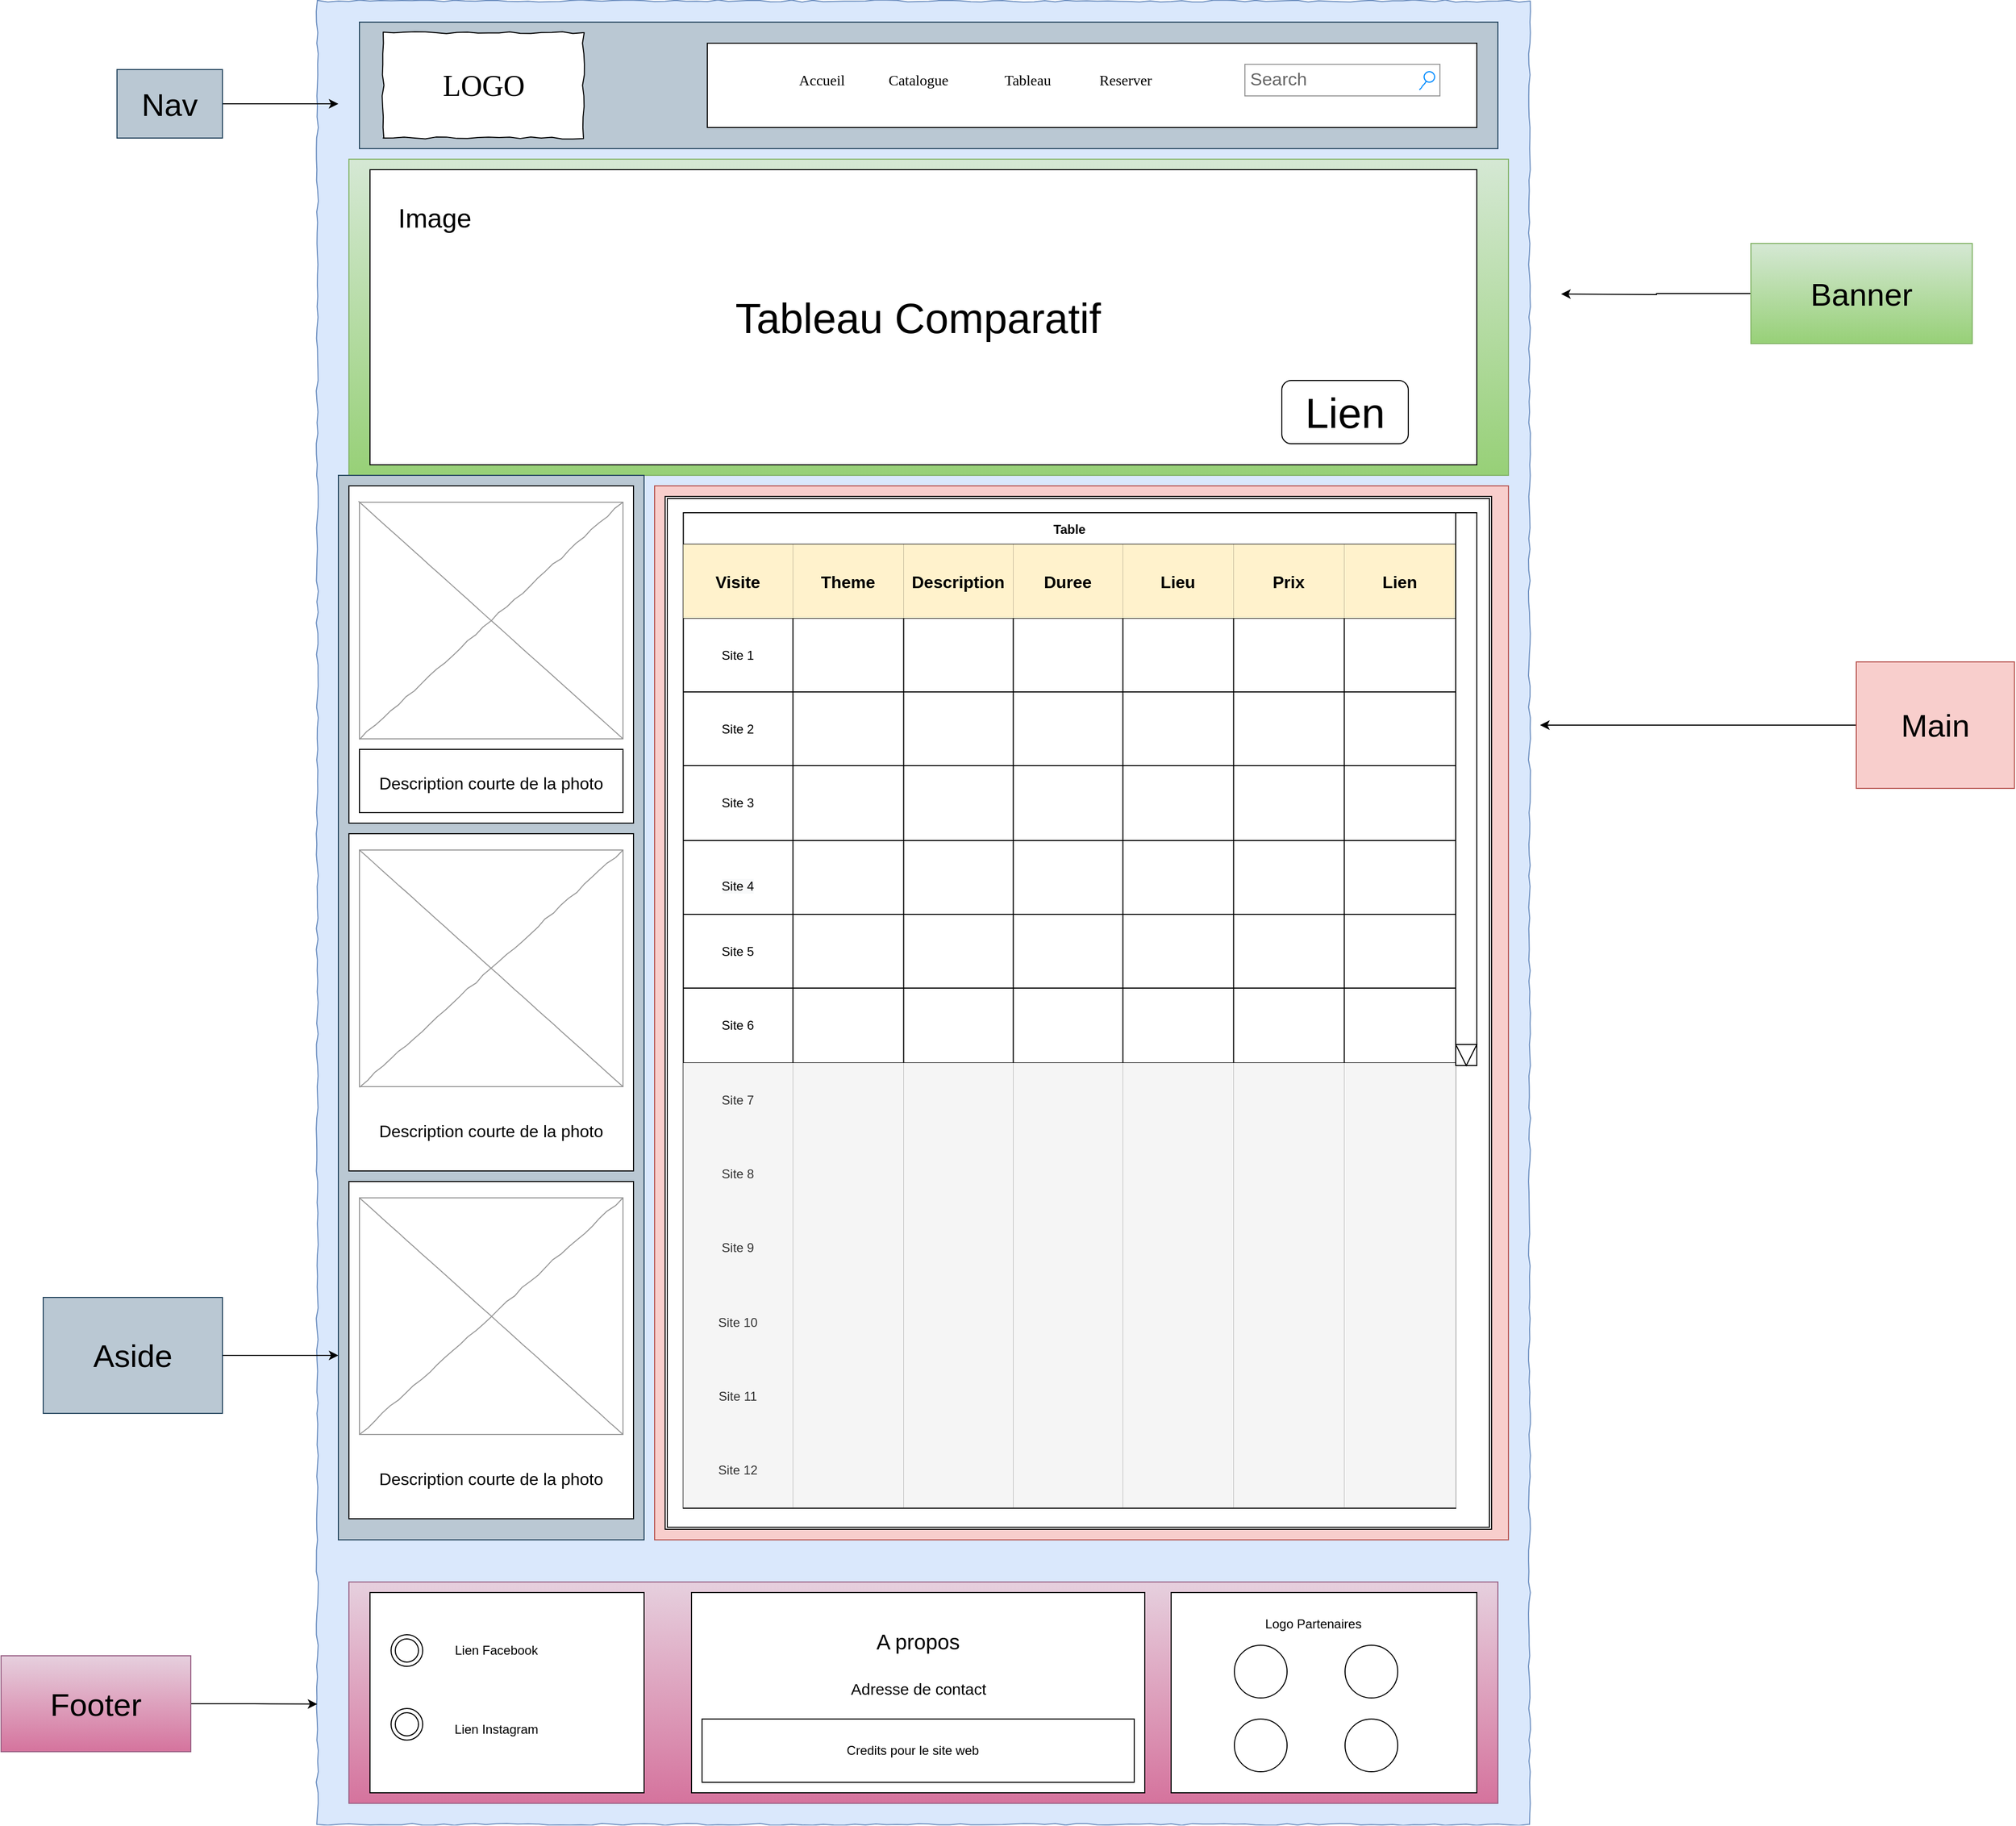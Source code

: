 <mxfile version="18.1.3" type="device"><diagram id="KWnpOErXiWmzvMm1sj0e" name="Page-1"><mxGraphModel dx="1718" dy="553" grid="1" gridSize="10" guides="1" tooltips="1" connect="1" arrows="1" fold="1" page="1" pageScale="1" pageWidth="850" pageHeight="1100" math="0" shadow="0"><root><mxCell id="0"/><mxCell id="1" parent="0"/><mxCell id="7aF-dZf8xPw_YJ_5FCRU-1" value="" style="whiteSpace=wrap;html=1;rounded=0;shadow=0;labelBackgroundColor=none;strokeColor=#6c8ebf;strokeWidth=1;fillColor=#dae8fc;fontFamily=Verdana;fontSize=12;align=center;comic=1;" vertex="1" parent="1"><mxGeometry x="-10" y="10" width="1150" height="1730" as="geometry"/></mxCell><mxCell id="7aF-dZf8xPw_YJ_5FCRU-2" value="" style="rounded=0;whiteSpace=wrap;html=1;fontSize=30;fillColor=#d5e8d4;gradientColor=#97d077;strokeColor=#82b366;" vertex="1" parent="1"><mxGeometry x="20" y="160" width="1100" height="300" as="geometry"/></mxCell><mxCell id="7aF-dZf8xPw_YJ_5FCRU-3" value="" style="rounded=0;whiteSpace=wrap;html=1;fillColor=#bac8d3;strokeColor=#23445d;" vertex="1" parent="1"><mxGeometry x="30" y="30" width="1080" height="120" as="geometry"/></mxCell><mxCell id="7aF-dZf8xPw_YJ_5FCRU-4" value="" style="rounded=0;whiteSpace=wrap;html=1;fontSize=30;" vertex="1" parent="1"><mxGeometry x="360" y="50" width="730" height="80" as="geometry"/></mxCell><mxCell id="7aF-dZf8xPw_YJ_5FCRU-5" value="LOGO" style="whiteSpace=wrap;html=1;rounded=0;shadow=0;labelBackgroundColor=none;strokeWidth=1;fontFamily=Verdana;fontSize=28;align=center;comic=1;" vertex="1" parent="1"><mxGeometry x="52.5" y="40" width="190" height="100" as="geometry"/></mxCell><mxCell id="7aF-dZf8xPw_YJ_5FCRU-6" value="Search" style="strokeWidth=1;shadow=0;dashed=0;align=center;html=1;shape=mxgraph.mockup.forms.searchBox;strokeColor=#999999;mainText=;strokeColor2=#008cff;fontColor=#666666;fontSize=17;align=left;spacingLeft=3;rounded=0;labelBackgroundColor=none;comic=1;" vertex="1" parent="1"><mxGeometry x="870" y="70" width="185" height="30" as="geometry"/></mxCell><mxCell id="7aF-dZf8xPw_YJ_5FCRU-7" value="Catalogue" style="text;html=1;points=[];align=left;verticalAlign=top;spacingTop=-4;fontSize=14;fontFamily=Verdana" vertex="1" parent="1"><mxGeometry x="530" y="75" width="60" height="20" as="geometry"/></mxCell><mxCell id="7aF-dZf8xPw_YJ_5FCRU-8" value="Tableau" style="text;html=1;points=[];align=left;verticalAlign=top;spacingTop=-4;fontSize=14;fontFamily=Verdana" vertex="1" parent="1"><mxGeometry x="640" y="75" width="60" height="20" as="geometry"/></mxCell><mxCell id="7aF-dZf8xPw_YJ_5FCRU-9" value="Reserver" style="text;html=1;points=[];align=left;verticalAlign=top;spacingTop=-4;fontSize=14;fontFamily=Verdana" vertex="1" parent="1"><mxGeometry x="730" y="75" width="60" height="20" as="geometry"/></mxCell><UserObject label="Organization" treeRoot="1" id="7aF-dZf8xPw_YJ_5FCRU-10"><mxCell style="whiteSpace=wrap;html=1;align=center;treeFolding=1;treeMoving=1;newEdgeStyle={&quot;edgeStyle&quot;:&quot;elbowEdgeStyle&quot;,&quot;startArrow&quot;:&quot;none&quot;,&quot;endArrow&quot;:&quot;none&quot;};fillColor=#e6d0de;strokeColor=#996185;gradientColor=#d5739d;" vertex="1" parent="1"><mxGeometry x="20" y="1510" width="1090" height="210" as="geometry"/></mxCell></UserObject><mxCell id="7aF-dZf8xPw_YJ_5FCRU-11" value="" style="rounded=0;whiteSpace=wrap;html=1;" vertex="1" parent="1"><mxGeometry x="40" y="1520" width="260" height="190" as="geometry"/></mxCell><mxCell id="7aF-dZf8xPw_YJ_5FCRU-12" value="" style="ellipse;shape=doubleEllipse;whiteSpace=wrap;html=1;aspect=fixed;" vertex="1" parent="1"><mxGeometry x="60" y="1560" width="30" height="30" as="geometry"/></mxCell><mxCell id="7aF-dZf8xPw_YJ_5FCRU-13" value="" style="ellipse;shape=doubleEllipse;whiteSpace=wrap;html=1;aspect=fixed;" vertex="1" parent="1"><mxGeometry x="60" y="1630" width="30" height="30" as="geometry"/></mxCell><UserObject label="Lien Facebook" placeholders="1" name="Variable" id="7aF-dZf8xPw_YJ_5FCRU-14"><mxCell style="text;html=1;strokeColor=none;fillColor=none;align=center;verticalAlign=middle;whiteSpace=wrap;overflow=hidden;" vertex="1" parent="1"><mxGeometry x="110" y="1565" width="100" height="20" as="geometry"/></mxCell></UserObject><UserObject label="Lien Instagram" placeholders="1" name="Variable" id="7aF-dZf8xPw_YJ_5FCRU-15"><mxCell style="text;html=1;strokeColor=none;fillColor=none;align=center;verticalAlign=middle;whiteSpace=wrap;overflow=hidden;" vertex="1" parent="1"><mxGeometry x="110" y="1640" width="100" height="20" as="geometry"/></mxCell></UserObject><mxCell id="7aF-dZf8xPw_YJ_5FCRU-16" value="" style="rounded=0;whiteSpace=wrap;html=1;" vertex="1" parent="1"><mxGeometry x="345" y="1520" width="430" height="190" as="geometry"/></mxCell><mxCell id="7aF-dZf8xPw_YJ_5FCRU-17" value="&lt;font style=&quot;font-size: 20px;&quot;&gt;A propos&lt;/font&gt;" style="text;html=1;strokeColor=none;fillColor=none;align=center;verticalAlign=middle;whiteSpace=wrap;rounded=0;" vertex="1" parent="1"><mxGeometry x="475" y="1540" width="170" height="51" as="geometry"/></mxCell><mxCell id="7aF-dZf8xPw_YJ_5FCRU-18" value="" style="rounded=0;whiteSpace=wrap;html=1;" vertex="1" parent="1"><mxGeometry x="800" y="1520" width="290" height="190" as="geometry"/></mxCell><UserObject label="Logo Partenaires" placeholders="1" name="Variable" id="7aF-dZf8xPw_YJ_5FCRU-19"><mxCell style="text;html=1;strokeColor=none;fillColor=none;align=center;verticalAlign=middle;whiteSpace=wrap;overflow=hidden;" vertex="1" parent="1"><mxGeometry x="860" y="1540" width="150" height="20" as="geometry"/></mxCell></UserObject><mxCell id="7aF-dZf8xPw_YJ_5FCRU-20" value="" style="ellipse;whiteSpace=wrap;html=1;aspect=fixed;" vertex="1" parent="1"><mxGeometry x="860" y="1570" width="50" height="50" as="geometry"/></mxCell><mxCell id="7aF-dZf8xPw_YJ_5FCRU-21" value="" style="ellipse;whiteSpace=wrap;html=1;aspect=fixed;" vertex="1" parent="1"><mxGeometry x="965" y="1570" width="50" height="50" as="geometry"/></mxCell><mxCell id="7aF-dZf8xPw_YJ_5FCRU-22" value="" style="ellipse;whiteSpace=wrap;html=1;aspect=fixed;" vertex="1" parent="1"><mxGeometry x="860" y="1640" width="50" height="50" as="geometry"/></mxCell><mxCell id="7aF-dZf8xPw_YJ_5FCRU-23" value="" style="ellipse;whiteSpace=wrap;html=1;aspect=fixed;" vertex="1" parent="1"><mxGeometry x="965" y="1640" width="50" height="50" as="geometry"/></mxCell><mxCell id="7aF-dZf8xPw_YJ_5FCRU-24" value="" style="rounded=0;whiteSpace=wrap;html=1;" vertex="1" parent="1"><mxGeometry x="355" y="1640" width="410" height="60" as="geometry"/></mxCell><UserObject label="Credits pour le site web" placeholders="1" name="Variable" id="7aF-dZf8xPw_YJ_5FCRU-25"><mxCell style="text;html=1;strokeColor=none;fillColor=none;align=center;verticalAlign=middle;whiteSpace=wrap;overflow=hidden;" vertex="1" parent="1"><mxGeometry x="375" y="1660" width="360" height="20" as="geometry"/></mxCell></UserObject><mxCell id="7aF-dZf8xPw_YJ_5FCRU-26" value="Accueil" style="text;html=1;points=[];align=left;verticalAlign=top;spacingTop=-4;fontSize=14;fontFamily=Verdana" vertex="1" parent="1"><mxGeometry x="445" y="75" width="60" height="20" as="geometry"/></mxCell><mxCell id="7aF-dZf8xPw_YJ_5FCRU-27" value="" style="rounded=0;whiteSpace=wrap;html=1;fontSize=20;" vertex="1" parent="1"><mxGeometry x="40" y="170" width="1050" height="280" as="geometry"/></mxCell><mxCell id="7aF-dZf8xPw_YJ_5FCRU-28" value="&lt;span style=&quot;font-size: 25px;&quot;&gt;Image&amp;nbsp;&lt;/span&gt;" style="text;html=1;strokeColor=none;fillColor=none;align=center;verticalAlign=middle;whiteSpace=wrap;rounded=0;fontSize=20;" vertex="1" parent="1"><mxGeometry x="25" y="170" width="160" height="90" as="geometry"/></mxCell><mxCell id="7aF-dZf8xPw_YJ_5FCRU-29" value="&lt;span style=&quot;font-size: 40px;&quot;&gt;Tableau Comparatif&lt;br&gt;&lt;/span&gt;" style="text;html=1;strokeColor=none;fillColor=none;align=center;verticalAlign=middle;whiteSpace=wrap;rounded=0;fontSize=25;" vertex="1" parent="1"><mxGeometry x="260" y="240" width="600" height="140" as="geometry"/></mxCell><mxCell id="7aF-dZf8xPw_YJ_5FCRU-30" value="Lien" style="rounded=1;whiteSpace=wrap;html=1;fontSize=40;" vertex="1" parent="1"><mxGeometry x="905" y="370" width="120" height="60" as="geometry"/></mxCell><mxCell id="7aF-dZf8xPw_YJ_5FCRU-31" value="" style="rounded=0;whiteSpace=wrap;html=1;fillColor=#f8cecc;strokeColor=#b85450;" vertex="1" parent="1"><mxGeometry x="310" y="470" width="810" height="1000" as="geometry"/></mxCell><mxCell id="7aF-dZf8xPw_YJ_5FCRU-32" value="&lt;font style=&quot;font-size: 15px;&quot;&gt;Adresse de contact&lt;/font&gt;" style="text;html=1;strokeColor=none;fillColor=none;align=center;verticalAlign=middle;whiteSpace=wrap;rounded=0;fontSize=30;" vertex="1" parent="1"><mxGeometry x="462.5" y="1591" width="195" height="30" as="geometry"/></mxCell><mxCell id="7aF-dZf8xPw_YJ_5FCRU-33" style="edgeStyle=orthogonalEdgeStyle;rounded=0;orthogonalLoop=1;jettySize=auto;html=1;fontSize=30;" edge="1" parent="1" source="7aF-dZf8xPw_YJ_5FCRU-34"><mxGeometry relative="1" as="geometry"><mxPoint x="1150" y="697" as="targetPoint"/></mxGeometry></mxCell><mxCell id="7aF-dZf8xPw_YJ_5FCRU-34" value="&lt;font style=&quot;font-size: 30px;&quot;&gt;Main&lt;/font&gt;" style="text;html=1;strokeColor=#b85450;fillColor=#f8cecc;align=center;verticalAlign=middle;whiteSpace=wrap;rounded=0;fontSize=15;" vertex="1" parent="1"><mxGeometry x="1450" y="637" width="150" height="120" as="geometry"/></mxCell><mxCell id="7aF-dZf8xPw_YJ_5FCRU-35" style="edgeStyle=orthogonalEdgeStyle;rounded=0;orthogonalLoop=1;jettySize=auto;html=1;fontSize=30;" edge="1" parent="1" source="7aF-dZf8xPw_YJ_5FCRU-36"><mxGeometry relative="1" as="geometry"><mxPoint x="10" y="107.5" as="targetPoint"/></mxGeometry></mxCell><mxCell id="7aF-dZf8xPw_YJ_5FCRU-36" value="Nav" style="text;html=1;strokeColor=#23445d;fillColor=#bac8d3;align=center;verticalAlign=middle;whiteSpace=wrap;rounded=0;fontSize=30;" vertex="1" parent="1"><mxGeometry x="-200" y="75" width="100" height="65" as="geometry"/></mxCell><mxCell id="7aF-dZf8xPw_YJ_5FCRU-37" style="edgeStyle=orthogonalEdgeStyle;rounded=0;orthogonalLoop=1;jettySize=auto;html=1;fontSize=30;" edge="1" parent="1" source="7aF-dZf8xPw_YJ_5FCRU-38"><mxGeometry relative="1" as="geometry"><mxPoint x="10" y="1295" as="targetPoint"/></mxGeometry></mxCell><mxCell id="7aF-dZf8xPw_YJ_5FCRU-38" value="Aside" style="text;html=1;strokeColor=#23445d;fillColor=#bac8d3;align=center;verticalAlign=middle;whiteSpace=wrap;rounded=0;fontSize=30;" vertex="1" parent="1"><mxGeometry x="-270" y="1240" width="170" height="110" as="geometry"/></mxCell><mxCell id="7aF-dZf8xPw_YJ_5FCRU-39" style="edgeStyle=orthogonalEdgeStyle;rounded=0;orthogonalLoop=1;jettySize=auto;html=1;fontSize=16;entryX=0;entryY=0.934;entryDx=0;entryDy=0;entryPerimeter=0;" edge="1" parent="1" source="7aF-dZf8xPw_YJ_5FCRU-40" target="7aF-dZf8xPw_YJ_5FCRU-1"><mxGeometry relative="1" as="geometry"><mxPoint x="-20" y="1950.5" as="targetPoint"/></mxGeometry></mxCell><mxCell id="7aF-dZf8xPw_YJ_5FCRU-40" value="Footer" style="text;html=1;strokeColor=#996185;fillColor=#e6d0de;align=center;verticalAlign=middle;whiteSpace=wrap;rounded=0;fontSize=30;gradientColor=#d5739d;" vertex="1" parent="1"><mxGeometry x="-310" y="1580" width="180" height="91" as="geometry"/></mxCell><mxCell id="7aF-dZf8xPw_YJ_5FCRU-41" style="edgeStyle=orthogonalEdgeStyle;rounded=0;orthogonalLoop=1;jettySize=auto;html=1;fontSize=30;" edge="1" parent="1" source="7aF-dZf8xPw_YJ_5FCRU-42"><mxGeometry relative="1" as="geometry"><mxPoint x="1170" y="288" as="targetPoint"/></mxGeometry></mxCell><mxCell id="7aF-dZf8xPw_YJ_5FCRU-42" value="Banner" style="text;html=1;strokeColor=#82b366;fillColor=#d5e8d4;align=center;verticalAlign=middle;whiteSpace=wrap;rounded=0;fontSize=30;gradientColor=#97d077;" vertex="1" parent="1"><mxGeometry x="1350" y="240" width="210" height="95" as="geometry"/></mxCell><mxCell id="7aF-dZf8xPw_YJ_5FCRU-43" value="" style="rounded=0;whiteSpace=wrap;html=1;fillColor=#bac8d3;strokeColor=#23445d;" vertex="1" parent="1"><mxGeometry x="10" y="460" width="290" height="1010" as="geometry"/></mxCell><mxCell id="7aF-dZf8xPw_YJ_5FCRU-44" value="" style="rounded=0;whiteSpace=wrap;html=1;fontSize=16;" vertex="1" parent="1"><mxGeometry x="20" y="470" width="270" height="320" as="geometry"/></mxCell><mxCell id="7aF-dZf8xPw_YJ_5FCRU-45" value="" style="verticalLabelPosition=bottom;shadow=0;dashed=0;align=center;html=1;verticalAlign=top;strokeWidth=1;shape=mxgraph.mockup.graphics.simpleIcon;strokeColor=#999999;rounded=0;labelBackgroundColor=none;fontFamily=Verdana;fontSize=14;fontColor=#000000;comic=1;" vertex="1" parent="1"><mxGeometry x="30" y="485.5" width="250" height="224.5" as="geometry"/></mxCell><mxCell id="7aF-dZf8xPw_YJ_5FCRU-46" value="" style="rounded=0;whiteSpace=wrap;html=1;fontSize=16;" vertex="1" parent="1"><mxGeometry x="30" y="720" width="250" height="60" as="geometry"/></mxCell><mxCell id="7aF-dZf8xPw_YJ_5FCRU-47" value="&lt;h1&gt;&lt;span style=&quot;font-weight: normal;&quot;&gt;&lt;font style=&quot;font-size: 16px;&quot;&gt;Description courte de la photo&lt;/font&gt;&lt;/span&gt;&lt;/h1&gt;" style="text;html=1;strokeColor=none;fillColor=none;spacing=5;spacingTop=-20;whiteSpace=wrap;overflow=hidden;rounded=0;fontSize=15;align=center;" vertex="1" parent="1"><mxGeometry x="35" y="720" width="240" height="60" as="geometry"/></mxCell><mxCell id="7aF-dZf8xPw_YJ_5FCRU-48" value="" style="rounded=0;whiteSpace=wrap;html=1;fontSize=16;" vertex="1" parent="1"><mxGeometry x="20" y="800" width="270" height="320" as="geometry"/></mxCell><mxCell id="7aF-dZf8xPw_YJ_5FCRU-49" value="&lt;h1&gt;&lt;span style=&quot;font-weight: normal;&quot;&gt;&lt;font style=&quot;font-size: 16px;&quot;&gt;Description courte de la photo&lt;/font&gt;&lt;/span&gt;&lt;/h1&gt;" style="text;html=1;strokeColor=none;fillColor=none;spacing=5;spacingTop=-20;whiteSpace=wrap;overflow=hidden;rounded=0;fontSize=15;align=center;" vertex="1" parent="1"><mxGeometry x="35" y="1050" width="240" height="60" as="geometry"/></mxCell><mxCell id="7aF-dZf8xPw_YJ_5FCRU-50" value="" style="verticalLabelPosition=bottom;shadow=0;dashed=0;align=center;html=1;verticalAlign=top;strokeWidth=1;shape=mxgraph.mockup.graphics.simpleIcon;strokeColor=#999999;rounded=0;labelBackgroundColor=none;fontFamily=Verdana;fontSize=14;fontColor=#000000;comic=1;" vertex="1" parent="1"><mxGeometry x="30" y="815.5" width="250" height="224.5" as="geometry"/></mxCell><mxCell id="7aF-dZf8xPw_YJ_5FCRU-51" value="" style="rounded=0;whiteSpace=wrap;html=1;fontSize=16;" vertex="1" parent="1"><mxGeometry x="20" y="1130" width="270" height="320" as="geometry"/></mxCell><mxCell id="7aF-dZf8xPw_YJ_5FCRU-52" value="" style="verticalLabelPosition=bottom;shadow=0;dashed=0;align=center;html=1;verticalAlign=top;strokeWidth=1;shape=mxgraph.mockup.graphics.simpleIcon;strokeColor=#999999;rounded=0;labelBackgroundColor=none;fontFamily=Verdana;fontSize=14;fontColor=#000000;comic=1;" vertex="1" parent="1"><mxGeometry x="30" y="1145.5" width="250" height="224.5" as="geometry"/></mxCell><mxCell id="7aF-dZf8xPw_YJ_5FCRU-53" value="&lt;h1&gt;&lt;span style=&quot;font-weight: normal;&quot;&gt;&lt;font style=&quot;font-size: 16px;&quot;&gt;Description courte de la photo&lt;/font&gt;&lt;/span&gt;&lt;/h1&gt;" style="text;html=1;strokeColor=none;fillColor=none;spacing=5;spacingTop=-20;whiteSpace=wrap;overflow=hidden;rounded=0;fontSize=15;align=center;" vertex="1" parent="1"><mxGeometry x="35" y="1380" width="240" height="60" as="geometry"/></mxCell><mxCell id="7aF-dZf8xPw_YJ_5FCRU-54" value="" style="shape=ext;double=1;rounded=0;whiteSpace=wrap;html=1;fontSize=15;" vertex="1" parent="1"><mxGeometry x="320" y="480" width="784" height="980" as="geometry"/></mxCell><mxCell id="7aF-dZf8xPw_YJ_5FCRU-55" value="Table" style="shape=table;startSize=30;container=1;collapsible=0;childLayout=tableLayout;fontStyle=1;align=center;" vertex="1" parent="1"><mxGeometry x="337.25" y="495.5" width="732.75" height="944.5" as="geometry"/></mxCell><mxCell id="7aF-dZf8xPw_YJ_5FCRU-56" value="" style="shape=tableRow;horizontal=0;startSize=0;swimlaneHead=0;swimlaneBody=0;top=0;left=0;bottom=0;right=0;collapsible=0;dropTarget=0;fillColor=none;points=[[0,0.5],[1,0.5]];portConstraint=eastwest;" vertex="1" parent="7aF-dZf8xPw_YJ_5FCRU-55"><mxGeometry y="30" width="732.75" height="70" as="geometry"/></mxCell><mxCell id="7aF-dZf8xPw_YJ_5FCRU-57" value="Visite" style="shape=partialRectangle;html=1;whiteSpace=wrap;connectable=0;fillColor=#fff2cc;top=0;left=0;bottom=0;right=0;overflow=hidden;fontStyle=1;fontSize=16;strokeColor=#d6b656;" vertex="1" parent="7aF-dZf8xPw_YJ_5FCRU-56"><mxGeometry width="104" height="70" as="geometry"><mxRectangle width="104" height="70" as="alternateBounds"/></mxGeometry></mxCell><mxCell id="7aF-dZf8xPw_YJ_5FCRU-58" value="Theme" style="shape=partialRectangle;html=1;whiteSpace=wrap;connectable=0;fillColor=#fff2cc;top=0;left=0;bottom=0;right=0;overflow=hidden;fontStyle=1;fontSize=16;strokeColor=#d6b656;" vertex="1" parent="7aF-dZf8xPw_YJ_5FCRU-56"><mxGeometry x="104" width="105" height="70" as="geometry"><mxRectangle width="105" height="70" as="alternateBounds"/></mxGeometry></mxCell><mxCell id="7aF-dZf8xPw_YJ_5FCRU-59" value="&lt;span style=&quot;font-size: 16px;&quot;&gt;Description&lt;/span&gt;" style="shape=partialRectangle;html=1;whiteSpace=wrap;connectable=0;fillColor=#fff2cc;top=0;left=0;bottom=0;right=0;overflow=hidden;fontStyle=1;fontSize=16;strokeColor=#d6b656;" vertex="1" parent="7aF-dZf8xPw_YJ_5FCRU-56"><mxGeometry x="209" width="104" height="70" as="geometry"><mxRectangle width="104" height="70" as="alternateBounds"/></mxGeometry></mxCell><mxCell id="7aF-dZf8xPw_YJ_5FCRU-60" value="Duree" style="shape=partialRectangle;html=1;whiteSpace=wrap;connectable=0;fillColor=#fff2cc;top=0;left=0;bottom=0;right=0;overflow=hidden;fontStyle=1;fontSize=16;strokeColor=#d6b656;" vertex="1" parent="7aF-dZf8xPw_YJ_5FCRU-56"><mxGeometry x="313" width="104" height="70" as="geometry"><mxRectangle width="104" height="70" as="alternateBounds"/></mxGeometry></mxCell><mxCell id="7aF-dZf8xPw_YJ_5FCRU-61" value="Lieu" style="shape=partialRectangle;html=1;whiteSpace=wrap;connectable=0;fillColor=#fff2cc;top=0;left=0;bottom=0;right=0;overflow=hidden;fontStyle=1;fontSize=16;strokeColor=#d6b656;" vertex="1" parent="7aF-dZf8xPw_YJ_5FCRU-56"><mxGeometry x="417" width="105" height="70" as="geometry"><mxRectangle width="105" height="70" as="alternateBounds"/></mxGeometry></mxCell><mxCell id="7aF-dZf8xPw_YJ_5FCRU-62" value="Prix" style="shape=partialRectangle;html=1;whiteSpace=wrap;connectable=0;fillColor=#fff2cc;top=0;left=0;bottom=0;right=0;overflow=hidden;fontStyle=1;fontSize=16;strokeColor=#d6b656;" vertex="1" parent="7aF-dZf8xPw_YJ_5FCRU-56"><mxGeometry x="522" width="105" height="70" as="geometry"><mxRectangle width="105" height="70" as="alternateBounds"/></mxGeometry></mxCell><mxCell id="7aF-dZf8xPw_YJ_5FCRU-63" value="Lien" style="shape=partialRectangle;html=1;whiteSpace=wrap;connectable=0;fillColor=#fff2cc;top=0;left=0;bottom=0;right=0;overflow=hidden;fontStyle=1;fontSize=16;strokeColor=#d6b656;" vertex="1" parent="7aF-dZf8xPw_YJ_5FCRU-56"><mxGeometry x="627" width="106" height="70" as="geometry"><mxRectangle width="106" height="70" as="alternateBounds"/></mxGeometry></mxCell><mxCell id="7aF-dZf8xPw_YJ_5FCRU-64" value="" style="shape=tableRow;horizontal=0;startSize=0;swimlaneHead=0;swimlaneBody=0;top=0;left=0;bottom=0;right=0;collapsible=0;dropTarget=0;fillColor=none;points=[[0,0.5],[1,0.5]];portConstraint=eastwest;" vertex="1" parent="7aF-dZf8xPw_YJ_5FCRU-55"><mxGeometry y="100" width="732.75" height="70" as="geometry"/></mxCell><mxCell id="7aF-dZf8xPw_YJ_5FCRU-65" value="Site 1" style="shape=partialRectangle;html=1;whiteSpace=wrap;connectable=0;fillColor=none;top=0;left=0;bottom=0;right=0;overflow=hidden;" vertex="1" parent="7aF-dZf8xPw_YJ_5FCRU-64"><mxGeometry width="104" height="70" as="geometry"><mxRectangle width="104" height="70" as="alternateBounds"/></mxGeometry></mxCell><mxCell id="7aF-dZf8xPw_YJ_5FCRU-66" value="" style="shape=partialRectangle;html=1;whiteSpace=wrap;connectable=0;fillColor=none;top=0;left=0;bottom=0;right=0;overflow=hidden;" vertex="1" parent="7aF-dZf8xPw_YJ_5FCRU-64"><mxGeometry x="104" width="105" height="70" as="geometry"><mxRectangle width="105" height="70" as="alternateBounds"/></mxGeometry></mxCell><mxCell id="7aF-dZf8xPw_YJ_5FCRU-67" value="" style="shape=partialRectangle;html=1;whiteSpace=wrap;connectable=0;fillColor=none;top=0;left=0;bottom=0;right=0;overflow=hidden;" vertex="1" parent="7aF-dZf8xPw_YJ_5FCRU-64"><mxGeometry x="209" width="104" height="70" as="geometry"><mxRectangle width="104" height="70" as="alternateBounds"/></mxGeometry></mxCell><mxCell id="7aF-dZf8xPw_YJ_5FCRU-68" style="shape=partialRectangle;html=1;whiteSpace=wrap;connectable=0;fillColor=none;top=0;left=0;bottom=0;right=0;overflow=hidden;" vertex="1" parent="7aF-dZf8xPw_YJ_5FCRU-64"><mxGeometry x="313" width="104" height="70" as="geometry"><mxRectangle width="104" height="70" as="alternateBounds"/></mxGeometry></mxCell><mxCell id="7aF-dZf8xPw_YJ_5FCRU-69" style="shape=partialRectangle;html=1;whiteSpace=wrap;connectable=0;fillColor=none;top=0;left=0;bottom=0;right=0;overflow=hidden;" vertex="1" parent="7aF-dZf8xPw_YJ_5FCRU-64"><mxGeometry x="417" width="105" height="70" as="geometry"><mxRectangle width="105" height="70" as="alternateBounds"/></mxGeometry></mxCell><mxCell id="7aF-dZf8xPw_YJ_5FCRU-70" style="shape=partialRectangle;html=1;whiteSpace=wrap;connectable=0;fillColor=none;top=0;left=0;bottom=0;right=0;overflow=hidden;" vertex="1" parent="7aF-dZf8xPw_YJ_5FCRU-64"><mxGeometry x="522" width="105" height="70" as="geometry"><mxRectangle width="105" height="70" as="alternateBounds"/></mxGeometry></mxCell><mxCell id="7aF-dZf8xPw_YJ_5FCRU-71" style="shape=partialRectangle;html=1;whiteSpace=wrap;connectable=0;fillColor=none;top=0;left=0;bottom=0;right=0;overflow=hidden;" vertex="1" parent="7aF-dZf8xPw_YJ_5FCRU-64"><mxGeometry x="627" width="106" height="70" as="geometry"><mxRectangle width="106" height="70" as="alternateBounds"/></mxGeometry></mxCell><mxCell id="7aF-dZf8xPw_YJ_5FCRU-72" value="" style="shape=tableRow;horizontal=0;startSize=0;swimlaneHead=0;swimlaneBody=0;top=0;left=0;bottom=0;right=0;collapsible=0;dropTarget=0;fillColor=none;points=[[0,0.5],[1,0.5]];portConstraint=eastwest;" vertex="1" parent="7aF-dZf8xPw_YJ_5FCRU-55"><mxGeometry y="170" width="732.75" height="70" as="geometry"/></mxCell><mxCell id="7aF-dZf8xPw_YJ_5FCRU-73" value="&lt;span style=&quot;&quot;&gt;Site 2&lt;/span&gt;" style="shape=partialRectangle;html=1;whiteSpace=wrap;connectable=0;fillColor=none;top=0;left=0;bottom=0;right=0;overflow=hidden;" vertex="1" parent="7aF-dZf8xPw_YJ_5FCRU-72"><mxGeometry width="104" height="70" as="geometry"><mxRectangle width="104" height="70" as="alternateBounds"/></mxGeometry></mxCell><mxCell id="7aF-dZf8xPw_YJ_5FCRU-74" value="" style="shape=partialRectangle;html=1;whiteSpace=wrap;connectable=0;fillColor=none;top=0;left=0;bottom=0;right=0;overflow=hidden;" vertex="1" parent="7aF-dZf8xPw_YJ_5FCRU-72"><mxGeometry x="104" width="105" height="70" as="geometry"><mxRectangle width="105" height="70" as="alternateBounds"/></mxGeometry></mxCell><mxCell id="7aF-dZf8xPw_YJ_5FCRU-75" value="" style="shape=partialRectangle;html=1;whiteSpace=wrap;connectable=0;fillColor=none;top=0;left=0;bottom=0;right=0;overflow=hidden;" vertex="1" parent="7aF-dZf8xPw_YJ_5FCRU-72"><mxGeometry x="209" width="104" height="70" as="geometry"><mxRectangle width="104" height="70" as="alternateBounds"/></mxGeometry></mxCell><mxCell id="7aF-dZf8xPw_YJ_5FCRU-76" style="shape=partialRectangle;html=1;whiteSpace=wrap;connectable=0;fillColor=none;top=0;left=0;bottom=0;right=0;overflow=hidden;" vertex="1" parent="7aF-dZf8xPw_YJ_5FCRU-72"><mxGeometry x="313" width="104" height="70" as="geometry"><mxRectangle width="104" height="70" as="alternateBounds"/></mxGeometry></mxCell><mxCell id="7aF-dZf8xPw_YJ_5FCRU-77" style="shape=partialRectangle;html=1;whiteSpace=wrap;connectable=0;fillColor=none;top=0;left=0;bottom=0;right=0;overflow=hidden;" vertex="1" parent="7aF-dZf8xPw_YJ_5FCRU-72"><mxGeometry x="417" width="105" height="70" as="geometry"><mxRectangle width="105" height="70" as="alternateBounds"/></mxGeometry></mxCell><mxCell id="7aF-dZf8xPw_YJ_5FCRU-78" style="shape=partialRectangle;html=1;whiteSpace=wrap;connectable=0;fillColor=none;top=0;left=0;bottom=0;right=0;overflow=hidden;" vertex="1" parent="7aF-dZf8xPw_YJ_5FCRU-72"><mxGeometry x="522" width="105" height="70" as="geometry"><mxRectangle width="105" height="70" as="alternateBounds"/></mxGeometry></mxCell><mxCell id="7aF-dZf8xPw_YJ_5FCRU-79" style="shape=partialRectangle;html=1;whiteSpace=wrap;connectable=0;fillColor=none;top=0;left=0;bottom=0;right=0;overflow=hidden;" vertex="1" parent="7aF-dZf8xPw_YJ_5FCRU-72"><mxGeometry x="627" width="106" height="70" as="geometry"><mxRectangle width="106" height="70" as="alternateBounds"/></mxGeometry></mxCell><mxCell id="7aF-dZf8xPw_YJ_5FCRU-80" style="shape=tableRow;horizontal=0;startSize=0;swimlaneHead=0;swimlaneBody=0;top=0;left=0;bottom=0;right=0;collapsible=0;dropTarget=0;fillColor=none;points=[[0,0.5],[1,0.5]];portConstraint=eastwest;" vertex="1" parent="7aF-dZf8xPw_YJ_5FCRU-55"><mxGeometry y="240" width="732.75" height="71" as="geometry"/></mxCell><mxCell id="7aF-dZf8xPw_YJ_5FCRU-81" value="&lt;span style=&quot;&quot;&gt;Site 3&lt;/span&gt;" style="shape=partialRectangle;html=1;whiteSpace=wrap;connectable=0;fillColor=none;top=0;left=0;bottom=0;right=0;overflow=hidden;" vertex="1" parent="7aF-dZf8xPw_YJ_5FCRU-80"><mxGeometry width="104" height="71" as="geometry"><mxRectangle width="104" height="71" as="alternateBounds"/></mxGeometry></mxCell><mxCell id="7aF-dZf8xPw_YJ_5FCRU-82" style="shape=partialRectangle;html=1;whiteSpace=wrap;connectable=0;fillColor=none;top=0;left=0;bottom=0;right=0;overflow=hidden;" vertex="1" parent="7aF-dZf8xPw_YJ_5FCRU-80"><mxGeometry x="104" width="105" height="71" as="geometry"><mxRectangle width="105" height="71" as="alternateBounds"/></mxGeometry></mxCell><mxCell id="7aF-dZf8xPw_YJ_5FCRU-83" style="shape=partialRectangle;html=1;whiteSpace=wrap;connectable=0;fillColor=none;top=0;left=0;bottom=0;right=0;overflow=hidden;" vertex="1" parent="7aF-dZf8xPw_YJ_5FCRU-80"><mxGeometry x="209" width="104" height="71" as="geometry"><mxRectangle width="104" height="71" as="alternateBounds"/></mxGeometry></mxCell><mxCell id="7aF-dZf8xPw_YJ_5FCRU-84" style="shape=partialRectangle;html=1;whiteSpace=wrap;connectable=0;fillColor=none;top=0;left=0;bottom=0;right=0;overflow=hidden;" vertex="1" parent="7aF-dZf8xPw_YJ_5FCRU-80"><mxGeometry x="313" width="104" height="71" as="geometry"><mxRectangle width="104" height="71" as="alternateBounds"/></mxGeometry></mxCell><mxCell id="7aF-dZf8xPw_YJ_5FCRU-85" style="shape=partialRectangle;html=1;whiteSpace=wrap;connectable=0;fillColor=none;top=0;left=0;bottom=0;right=0;overflow=hidden;" vertex="1" parent="7aF-dZf8xPw_YJ_5FCRU-80"><mxGeometry x="417" width="105" height="71" as="geometry"><mxRectangle width="105" height="71" as="alternateBounds"/></mxGeometry></mxCell><mxCell id="7aF-dZf8xPw_YJ_5FCRU-86" style="shape=partialRectangle;html=1;whiteSpace=wrap;connectable=0;fillColor=none;top=0;left=0;bottom=0;right=0;overflow=hidden;" vertex="1" parent="7aF-dZf8xPw_YJ_5FCRU-80"><mxGeometry x="522" width="105" height="71" as="geometry"><mxRectangle width="105" height="71" as="alternateBounds"/></mxGeometry></mxCell><mxCell id="7aF-dZf8xPw_YJ_5FCRU-87" style="shape=partialRectangle;html=1;whiteSpace=wrap;connectable=0;fillColor=none;top=0;left=0;bottom=0;right=0;overflow=hidden;" vertex="1" parent="7aF-dZf8xPw_YJ_5FCRU-80"><mxGeometry x="627" width="106" height="71" as="geometry"><mxRectangle width="106" height="71" as="alternateBounds"/></mxGeometry></mxCell><mxCell id="7aF-dZf8xPw_YJ_5FCRU-88" style="shape=tableRow;horizontal=0;startSize=0;swimlaneHead=0;swimlaneBody=0;top=0;left=0;bottom=0;right=0;collapsible=0;dropTarget=0;fillColor=none;points=[[0,0.5],[1,0.5]];portConstraint=eastwest;" vertex="1" parent="7aF-dZf8xPw_YJ_5FCRU-55"><mxGeometry y="311" width="732.75" height="70" as="geometry"/></mxCell><mxCell id="7aF-dZf8xPw_YJ_5FCRU-89" value="&lt;br&gt;&lt;span style=&quot;color: rgb(0, 0, 0); font-family: Helvetica; font-size: 12px; font-style: normal; font-variant-ligatures: normal; font-variant-caps: normal; font-weight: 400; letter-spacing: normal; orphans: 2; text-align: center; text-indent: 0px; text-transform: none; widows: 2; word-spacing: 0px; -webkit-text-stroke-width: 0px; background-color: rgb(248, 249, 250); text-decoration-thickness: initial; text-decoration-style: initial; text-decoration-color: initial; float: none; display: inline !important;&quot;&gt;Site 4&lt;/span&gt;" style="shape=partialRectangle;html=1;whiteSpace=wrap;connectable=0;fillColor=none;top=0;left=0;bottom=0;right=0;overflow=hidden;" vertex="1" parent="7aF-dZf8xPw_YJ_5FCRU-88"><mxGeometry width="104" height="70" as="geometry"><mxRectangle width="104" height="70" as="alternateBounds"/></mxGeometry></mxCell><mxCell id="7aF-dZf8xPw_YJ_5FCRU-90" style="shape=partialRectangle;html=1;whiteSpace=wrap;connectable=0;fillColor=none;top=0;left=0;bottom=0;right=0;overflow=hidden;" vertex="1" parent="7aF-dZf8xPw_YJ_5FCRU-88"><mxGeometry x="104" width="105" height="70" as="geometry"><mxRectangle width="105" height="70" as="alternateBounds"/></mxGeometry></mxCell><mxCell id="7aF-dZf8xPw_YJ_5FCRU-91" style="shape=partialRectangle;html=1;whiteSpace=wrap;connectable=0;fillColor=none;top=0;left=0;bottom=0;right=0;overflow=hidden;" vertex="1" parent="7aF-dZf8xPw_YJ_5FCRU-88"><mxGeometry x="209" width="104" height="70" as="geometry"><mxRectangle width="104" height="70" as="alternateBounds"/></mxGeometry></mxCell><mxCell id="7aF-dZf8xPw_YJ_5FCRU-92" style="shape=partialRectangle;html=1;whiteSpace=wrap;connectable=0;fillColor=none;top=0;left=0;bottom=0;right=0;overflow=hidden;" vertex="1" parent="7aF-dZf8xPw_YJ_5FCRU-88"><mxGeometry x="313" width="104" height="70" as="geometry"><mxRectangle width="104" height="70" as="alternateBounds"/></mxGeometry></mxCell><mxCell id="7aF-dZf8xPw_YJ_5FCRU-93" style="shape=partialRectangle;html=1;whiteSpace=wrap;connectable=0;fillColor=none;top=0;left=0;bottom=0;right=0;overflow=hidden;" vertex="1" parent="7aF-dZf8xPw_YJ_5FCRU-88"><mxGeometry x="417" width="105" height="70" as="geometry"><mxRectangle width="105" height="70" as="alternateBounds"/></mxGeometry></mxCell><mxCell id="7aF-dZf8xPw_YJ_5FCRU-94" style="shape=partialRectangle;html=1;whiteSpace=wrap;connectable=0;fillColor=none;top=0;left=0;bottom=0;right=0;overflow=hidden;" vertex="1" parent="7aF-dZf8xPw_YJ_5FCRU-88"><mxGeometry x="522" width="105" height="70" as="geometry"><mxRectangle width="105" height="70" as="alternateBounds"/></mxGeometry></mxCell><mxCell id="7aF-dZf8xPw_YJ_5FCRU-95" style="shape=partialRectangle;html=1;whiteSpace=wrap;connectable=0;fillColor=none;top=0;left=0;bottom=0;right=0;overflow=hidden;" vertex="1" parent="7aF-dZf8xPw_YJ_5FCRU-88"><mxGeometry x="627" width="106" height="70" as="geometry"><mxRectangle width="106" height="70" as="alternateBounds"/></mxGeometry></mxCell><mxCell id="7aF-dZf8xPw_YJ_5FCRU-96" style="shape=tableRow;horizontal=0;startSize=0;swimlaneHead=0;swimlaneBody=0;top=0;left=0;bottom=0;right=0;collapsible=0;dropTarget=0;fillColor=none;points=[[0,0.5],[1,0.5]];portConstraint=eastwest;" vertex="1" parent="7aF-dZf8xPw_YJ_5FCRU-55"><mxGeometry y="381" width="732.75" height="70" as="geometry"/></mxCell><mxCell id="7aF-dZf8xPw_YJ_5FCRU-97" value="&lt;span style=&quot;&quot;&gt;Site 5&lt;/span&gt;" style="shape=partialRectangle;html=1;whiteSpace=wrap;connectable=0;fillColor=none;top=0;left=0;bottom=0;right=0;overflow=hidden;" vertex="1" parent="7aF-dZf8xPw_YJ_5FCRU-96"><mxGeometry width="104" height="70" as="geometry"><mxRectangle width="104" height="70" as="alternateBounds"/></mxGeometry></mxCell><mxCell id="7aF-dZf8xPw_YJ_5FCRU-98" style="shape=partialRectangle;html=1;whiteSpace=wrap;connectable=0;fillColor=none;top=0;left=0;bottom=0;right=0;overflow=hidden;" vertex="1" parent="7aF-dZf8xPw_YJ_5FCRU-96"><mxGeometry x="104" width="105" height="70" as="geometry"><mxRectangle width="105" height="70" as="alternateBounds"/></mxGeometry></mxCell><mxCell id="7aF-dZf8xPw_YJ_5FCRU-99" style="shape=partialRectangle;html=1;whiteSpace=wrap;connectable=0;fillColor=none;top=0;left=0;bottom=0;right=0;overflow=hidden;" vertex="1" parent="7aF-dZf8xPw_YJ_5FCRU-96"><mxGeometry x="209" width="104" height="70" as="geometry"><mxRectangle width="104" height="70" as="alternateBounds"/></mxGeometry></mxCell><mxCell id="7aF-dZf8xPw_YJ_5FCRU-100" style="shape=partialRectangle;html=1;whiteSpace=wrap;connectable=0;fillColor=none;top=0;left=0;bottom=0;right=0;overflow=hidden;" vertex="1" parent="7aF-dZf8xPw_YJ_5FCRU-96"><mxGeometry x="313" width="104" height="70" as="geometry"><mxRectangle width="104" height="70" as="alternateBounds"/></mxGeometry></mxCell><mxCell id="7aF-dZf8xPw_YJ_5FCRU-101" style="shape=partialRectangle;html=1;whiteSpace=wrap;connectable=0;fillColor=none;top=0;left=0;bottom=0;right=0;overflow=hidden;" vertex="1" parent="7aF-dZf8xPw_YJ_5FCRU-96"><mxGeometry x="417" width="105" height="70" as="geometry"><mxRectangle width="105" height="70" as="alternateBounds"/></mxGeometry></mxCell><mxCell id="7aF-dZf8xPw_YJ_5FCRU-102" style="shape=partialRectangle;html=1;whiteSpace=wrap;connectable=0;fillColor=none;top=0;left=0;bottom=0;right=0;overflow=hidden;" vertex="1" parent="7aF-dZf8xPw_YJ_5FCRU-96"><mxGeometry x="522" width="105" height="70" as="geometry"><mxRectangle width="105" height="70" as="alternateBounds"/></mxGeometry></mxCell><mxCell id="7aF-dZf8xPw_YJ_5FCRU-103" style="shape=partialRectangle;html=1;whiteSpace=wrap;connectable=0;fillColor=none;top=0;left=0;bottom=0;right=0;overflow=hidden;" vertex="1" parent="7aF-dZf8xPw_YJ_5FCRU-96"><mxGeometry x="627" width="106" height="70" as="geometry"><mxRectangle width="106" height="70" as="alternateBounds"/></mxGeometry></mxCell><mxCell id="7aF-dZf8xPw_YJ_5FCRU-104" style="shape=tableRow;horizontal=0;startSize=0;swimlaneHead=0;swimlaneBody=0;top=0;left=0;bottom=0;right=0;collapsible=0;dropTarget=0;fillColor=none;points=[[0,0.5],[1,0.5]];portConstraint=eastwest;" vertex="1" parent="7aF-dZf8xPw_YJ_5FCRU-55"><mxGeometry y="451" width="732.75" height="71" as="geometry"/></mxCell><mxCell id="7aF-dZf8xPw_YJ_5FCRU-105" value="Site 6" style="shape=partialRectangle;html=1;whiteSpace=wrap;connectable=0;fillColor=none;top=0;left=0;bottom=0;right=0;overflow=hidden;" vertex="1" parent="7aF-dZf8xPw_YJ_5FCRU-104"><mxGeometry width="104" height="71" as="geometry"><mxRectangle width="104" height="71" as="alternateBounds"/></mxGeometry></mxCell><mxCell id="7aF-dZf8xPw_YJ_5FCRU-106" style="shape=partialRectangle;html=1;whiteSpace=wrap;connectable=0;fillColor=none;top=0;left=0;bottom=0;right=0;overflow=hidden;" vertex="1" parent="7aF-dZf8xPw_YJ_5FCRU-104"><mxGeometry x="104" width="105" height="71" as="geometry"><mxRectangle width="105" height="71" as="alternateBounds"/></mxGeometry></mxCell><mxCell id="7aF-dZf8xPw_YJ_5FCRU-107" style="shape=partialRectangle;html=1;whiteSpace=wrap;connectable=0;fillColor=none;top=0;left=0;bottom=0;right=0;overflow=hidden;" vertex="1" parent="7aF-dZf8xPw_YJ_5FCRU-104"><mxGeometry x="209" width="104" height="71" as="geometry"><mxRectangle width="104" height="71" as="alternateBounds"/></mxGeometry></mxCell><mxCell id="7aF-dZf8xPw_YJ_5FCRU-108" style="shape=partialRectangle;html=1;whiteSpace=wrap;connectable=0;fillColor=none;top=0;left=0;bottom=0;right=0;overflow=hidden;" vertex="1" parent="7aF-dZf8xPw_YJ_5FCRU-104"><mxGeometry x="313" width="104" height="71" as="geometry"><mxRectangle width="104" height="71" as="alternateBounds"/></mxGeometry></mxCell><mxCell id="7aF-dZf8xPw_YJ_5FCRU-109" style="shape=partialRectangle;html=1;whiteSpace=wrap;connectable=0;fillColor=none;top=0;left=0;bottom=0;right=0;overflow=hidden;" vertex="1" parent="7aF-dZf8xPw_YJ_5FCRU-104"><mxGeometry x="417" width="105" height="71" as="geometry"><mxRectangle width="105" height="71" as="alternateBounds"/></mxGeometry></mxCell><mxCell id="7aF-dZf8xPw_YJ_5FCRU-110" style="shape=partialRectangle;html=1;whiteSpace=wrap;connectable=0;fillColor=none;top=0;left=0;bottom=0;right=0;overflow=hidden;" vertex="1" parent="7aF-dZf8xPw_YJ_5FCRU-104"><mxGeometry x="522" width="105" height="71" as="geometry"><mxRectangle width="105" height="71" as="alternateBounds"/></mxGeometry></mxCell><mxCell id="7aF-dZf8xPw_YJ_5FCRU-111" style="shape=partialRectangle;html=1;whiteSpace=wrap;connectable=0;fillColor=none;top=0;left=0;bottom=0;right=0;overflow=hidden;" vertex="1" parent="7aF-dZf8xPw_YJ_5FCRU-104"><mxGeometry x="627" width="106" height="71" as="geometry"><mxRectangle width="106" height="71" as="alternateBounds"/></mxGeometry></mxCell><mxCell id="7aF-dZf8xPw_YJ_5FCRU-112" style="shape=tableRow;horizontal=0;startSize=0;swimlaneHead=0;swimlaneBody=0;top=0;left=0;bottom=0;right=0;collapsible=0;dropTarget=0;fillColor=none;points=[[0,0.5],[1,0.5]];portConstraint=eastwest;" vertex="1" parent="7aF-dZf8xPw_YJ_5FCRU-55"><mxGeometry y="522" width="732.75" height="70" as="geometry"/></mxCell><mxCell id="7aF-dZf8xPw_YJ_5FCRU-113" value="&lt;span style=&quot;&quot;&gt;Site 7&lt;/span&gt;" style="shape=partialRectangle;html=1;whiteSpace=wrap;connectable=0;fillColor=#f5f5f5;top=0;left=0;bottom=0;right=0;overflow=hidden;fontColor=#333333;strokeColor=#666666;" vertex="1" parent="7aF-dZf8xPw_YJ_5FCRU-112"><mxGeometry width="104" height="70" as="geometry"><mxRectangle width="104" height="70" as="alternateBounds"/></mxGeometry></mxCell><mxCell id="7aF-dZf8xPw_YJ_5FCRU-114" style="shape=partialRectangle;html=1;whiteSpace=wrap;connectable=0;fillColor=#f5f5f5;top=0;left=0;bottom=0;right=0;overflow=hidden;fontColor=#333333;strokeColor=#666666;" vertex="1" parent="7aF-dZf8xPw_YJ_5FCRU-112"><mxGeometry x="104" width="105" height="70" as="geometry"><mxRectangle width="105" height="70" as="alternateBounds"/></mxGeometry></mxCell><mxCell id="7aF-dZf8xPw_YJ_5FCRU-115" style="shape=partialRectangle;html=1;whiteSpace=wrap;connectable=0;fillColor=#f5f5f5;top=0;left=0;bottom=0;right=0;overflow=hidden;fontColor=#333333;strokeColor=#666666;" vertex="1" parent="7aF-dZf8xPw_YJ_5FCRU-112"><mxGeometry x="209" width="104" height="70" as="geometry"><mxRectangle width="104" height="70" as="alternateBounds"/></mxGeometry></mxCell><mxCell id="7aF-dZf8xPw_YJ_5FCRU-116" style="shape=partialRectangle;html=1;whiteSpace=wrap;connectable=0;fillColor=#f5f5f5;top=0;left=0;bottom=0;right=0;overflow=hidden;fontColor=#333333;strokeColor=#666666;" vertex="1" parent="7aF-dZf8xPw_YJ_5FCRU-112"><mxGeometry x="313" width="104" height="70" as="geometry"><mxRectangle width="104" height="70" as="alternateBounds"/></mxGeometry></mxCell><mxCell id="7aF-dZf8xPw_YJ_5FCRU-117" style="shape=partialRectangle;html=1;whiteSpace=wrap;connectable=0;fillColor=#f5f5f5;top=0;left=0;bottom=0;right=0;overflow=hidden;fontColor=#333333;strokeColor=#666666;" vertex="1" parent="7aF-dZf8xPw_YJ_5FCRU-112"><mxGeometry x="417" width="105" height="70" as="geometry"><mxRectangle width="105" height="70" as="alternateBounds"/></mxGeometry></mxCell><mxCell id="7aF-dZf8xPw_YJ_5FCRU-118" style="shape=partialRectangle;html=1;whiteSpace=wrap;connectable=0;fillColor=#f5f5f5;top=0;left=0;bottom=0;right=0;overflow=hidden;fontColor=#333333;strokeColor=#666666;" vertex="1" parent="7aF-dZf8xPw_YJ_5FCRU-112"><mxGeometry x="522" width="105" height="70" as="geometry"><mxRectangle width="105" height="70" as="alternateBounds"/></mxGeometry></mxCell><mxCell id="7aF-dZf8xPw_YJ_5FCRU-119" style="shape=partialRectangle;html=1;whiteSpace=wrap;connectable=0;fillColor=#f5f5f5;top=0;left=0;bottom=0;right=0;overflow=hidden;fontColor=#333333;strokeColor=#666666;" vertex="1" parent="7aF-dZf8xPw_YJ_5FCRU-112"><mxGeometry x="627" width="106" height="70" as="geometry"><mxRectangle width="106" height="70" as="alternateBounds"/></mxGeometry></mxCell><mxCell id="7aF-dZf8xPw_YJ_5FCRU-120" style="shape=tableRow;horizontal=0;startSize=0;swimlaneHead=0;swimlaneBody=0;top=0;left=0;bottom=0;right=0;collapsible=0;dropTarget=0;fillColor=none;points=[[0,0.5],[1,0.5]];portConstraint=eastwest;" vertex="1" parent="7aF-dZf8xPw_YJ_5FCRU-55"><mxGeometry y="592" width="732.75" height="70" as="geometry"/></mxCell><mxCell id="7aF-dZf8xPw_YJ_5FCRU-121" value="Site 8" style="shape=partialRectangle;html=1;whiteSpace=wrap;connectable=0;fillColor=#f5f5f5;top=0;left=0;bottom=0;right=0;overflow=hidden;fontColor=#333333;strokeColor=#666666;" vertex="1" parent="7aF-dZf8xPw_YJ_5FCRU-120"><mxGeometry width="104" height="70" as="geometry"><mxRectangle width="104" height="70" as="alternateBounds"/></mxGeometry></mxCell><mxCell id="7aF-dZf8xPw_YJ_5FCRU-122" style="shape=partialRectangle;html=1;whiteSpace=wrap;connectable=0;fillColor=#f5f5f5;top=0;left=0;bottom=0;right=0;overflow=hidden;fontColor=#333333;strokeColor=#666666;" vertex="1" parent="7aF-dZf8xPw_YJ_5FCRU-120"><mxGeometry x="104" width="105" height="70" as="geometry"><mxRectangle width="105" height="70" as="alternateBounds"/></mxGeometry></mxCell><mxCell id="7aF-dZf8xPw_YJ_5FCRU-123" style="shape=partialRectangle;html=1;whiteSpace=wrap;connectable=0;fillColor=#f5f5f5;top=0;left=0;bottom=0;right=0;overflow=hidden;fontColor=#333333;strokeColor=#666666;" vertex="1" parent="7aF-dZf8xPw_YJ_5FCRU-120"><mxGeometry x="209" width="104" height="70" as="geometry"><mxRectangle width="104" height="70" as="alternateBounds"/></mxGeometry></mxCell><mxCell id="7aF-dZf8xPw_YJ_5FCRU-124" style="shape=partialRectangle;html=1;whiteSpace=wrap;connectable=0;fillColor=#f5f5f5;top=0;left=0;bottom=0;right=0;overflow=hidden;fontColor=#333333;strokeColor=#666666;" vertex="1" parent="7aF-dZf8xPw_YJ_5FCRU-120"><mxGeometry x="313" width="104" height="70" as="geometry"><mxRectangle width="104" height="70" as="alternateBounds"/></mxGeometry></mxCell><mxCell id="7aF-dZf8xPw_YJ_5FCRU-125" style="shape=partialRectangle;html=1;whiteSpace=wrap;connectable=0;fillColor=#f5f5f5;top=0;left=0;bottom=0;right=0;overflow=hidden;fontColor=#333333;strokeColor=#666666;" vertex="1" parent="7aF-dZf8xPw_YJ_5FCRU-120"><mxGeometry x="417" width="105" height="70" as="geometry"><mxRectangle width="105" height="70" as="alternateBounds"/></mxGeometry></mxCell><mxCell id="7aF-dZf8xPw_YJ_5FCRU-126" style="shape=partialRectangle;html=1;whiteSpace=wrap;connectable=0;fillColor=#f5f5f5;top=0;left=0;bottom=0;right=0;overflow=hidden;fontColor=#333333;strokeColor=#666666;" vertex="1" parent="7aF-dZf8xPw_YJ_5FCRU-120"><mxGeometry x="522" width="105" height="70" as="geometry"><mxRectangle width="105" height="70" as="alternateBounds"/></mxGeometry></mxCell><mxCell id="7aF-dZf8xPw_YJ_5FCRU-127" style="shape=partialRectangle;html=1;whiteSpace=wrap;connectable=0;fillColor=#f5f5f5;top=0;left=0;bottom=0;right=0;overflow=hidden;fontColor=#333333;strokeColor=#666666;" vertex="1" parent="7aF-dZf8xPw_YJ_5FCRU-120"><mxGeometry x="627" width="106" height="70" as="geometry"><mxRectangle width="106" height="70" as="alternateBounds"/></mxGeometry></mxCell><mxCell id="7aF-dZf8xPw_YJ_5FCRU-128" style="shape=tableRow;horizontal=0;startSize=0;swimlaneHead=0;swimlaneBody=0;top=0;left=0;bottom=0;right=0;collapsible=0;dropTarget=0;fillColor=none;points=[[0,0.5],[1,0.5]];portConstraint=eastwest;" vertex="1" parent="7aF-dZf8xPw_YJ_5FCRU-55"><mxGeometry y="662" width="732.75" height="71" as="geometry"/></mxCell><mxCell id="7aF-dZf8xPw_YJ_5FCRU-129" value="Site 9" style="shape=partialRectangle;html=1;whiteSpace=wrap;connectable=0;fillColor=#f5f5f5;top=0;left=0;bottom=0;right=0;overflow=hidden;fontColor=#333333;strokeColor=#666666;" vertex="1" parent="7aF-dZf8xPw_YJ_5FCRU-128"><mxGeometry width="104" height="71" as="geometry"><mxRectangle width="104" height="71" as="alternateBounds"/></mxGeometry></mxCell><mxCell id="7aF-dZf8xPw_YJ_5FCRU-130" style="shape=partialRectangle;html=1;whiteSpace=wrap;connectable=0;fillColor=#f5f5f5;top=0;left=0;bottom=0;right=0;overflow=hidden;fontColor=#333333;strokeColor=#666666;" vertex="1" parent="7aF-dZf8xPw_YJ_5FCRU-128"><mxGeometry x="104" width="105" height="71" as="geometry"><mxRectangle width="105" height="71" as="alternateBounds"/></mxGeometry></mxCell><mxCell id="7aF-dZf8xPw_YJ_5FCRU-131" style="shape=partialRectangle;html=1;whiteSpace=wrap;connectable=0;fillColor=#f5f5f5;top=0;left=0;bottom=0;right=0;overflow=hidden;fontColor=#333333;strokeColor=#666666;" vertex="1" parent="7aF-dZf8xPw_YJ_5FCRU-128"><mxGeometry x="209" width="104" height="71" as="geometry"><mxRectangle width="104" height="71" as="alternateBounds"/></mxGeometry></mxCell><mxCell id="7aF-dZf8xPw_YJ_5FCRU-132" style="shape=partialRectangle;html=1;whiteSpace=wrap;connectable=0;fillColor=#f5f5f5;top=0;left=0;bottom=0;right=0;overflow=hidden;fontColor=#333333;strokeColor=#666666;" vertex="1" parent="7aF-dZf8xPw_YJ_5FCRU-128"><mxGeometry x="313" width="104" height="71" as="geometry"><mxRectangle width="104" height="71" as="alternateBounds"/></mxGeometry></mxCell><mxCell id="7aF-dZf8xPw_YJ_5FCRU-133" style="shape=partialRectangle;html=1;whiteSpace=wrap;connectable=0;fillColor=#f5f5f5;top=0;left=0;bottom=0;right=0;overflow=hidden;fontColor=#333333;strokeColor=#666666;" vertex="1" parent="7aF-dZf8xPw_YJ_5FCRU-128"><mxGeometry x="417" width="105" height="71" as="geometry"><mxRectangle width="105" height="71" as="alternateBounds"/></mxGeometry></mxCell><mxCell id="7aF-dZf8xPw_YJ_5FCRU-134" style="shape=partialRectangle;html=1;whiteSpace=wrap;connectable=0;fillColor=#f5f5f5;top=0;left=0;bottom=0;right=0;overflow=hidden;fontColor=#333333;strokeColor=#666666;" vertex="1" parent="7aF-dZf8xPw_YJ_5FCRU-128"><mxGeometry x="522" width="105" height="71" as="geometry"><mxRectangle width="105" height="71" as="alternateBounds"/></mxGeometry></mxCell><mxCell id="7aF-dZf8xPw_YJ_5FCRU-135" style="shape=partialRectangle;html=1;whiteSpace=wrap;connectable=0;fillColor=#f5f5f5;top=0;left=0;bottom=0;right=0;overflow=hidden;fontColor=#333333;strokeColor=#666666;" vertex="1" parent="7aF-dZf8xPw_YJ_5FCRU-128"><mxGeometry x="627" width="106" height="71" as="geometry"><mxRectangle width="106" height="71" as="alternateBounds"/></mxGeometry></mxCell><mxCell id="7aF-dZf8xPw_YJ_5FCRU-136" style="shape=tableRow;horizontal=0;startSize=0;swimlaneHead=0;swimlaneBody=0;top=0;left=0;bottom=0;right=0;collapsible=0;dropTarget=0;fillColor=none;points=[[0,0.5],[1,0.5]];portConstraint=eastwest;" vertex="1" parent="7aF-dZf8xPw_YJ_5FCRU-55"><mxGeometry y="733" width="732.75" height="70" as="geometry"/></mxCell><mxCell id="7aF-dZf8xPw_YJ_5FCRU-137" value="Site 10" style="shape=partialRectangle;html=1;whiteSpace=wrap;connectable=0;fillColor=#f5f5f5;top=0;left=0;bottom=0;right=0;overflow=hidden;fontColor=#333333;strokeColor=#666666;" vertex="1" parent="7aF-dZf8xPw_YJ_5FCRU-136"><mxGeometry width="104" height="70" as="geometry"><mxRectangle width="104" height="70" as="alternateBounds"/></mxGeometry></mxCell><mxCell id="7aF-dZf8xPw_YJ_5FCRU-138" style="shape=partialRectangle;html=1;whiteSpace=wrap;connectable=0;fillColor=#f5f5f5;top=0;left=0;bottom=0;right=0;overflow=hidden;fontColor=#333333;strokeColor=#666666;" vertex="1" parent="7aF-dZf8xPw_YJ_5FCRU-136"><mxGeometry x="104" width="105" height="70" as="geometry"><mxRectangle width="105" height="70" as="alternateBounds"/></mxGeometry></mxCell><mxCell id="7aF-dZf8xPw_YJ_5FCRU-139" style="shape=partialRectangle;html=1;whiteSpace=wrap;connectable=0;fillColor=#f5f5f5;top=0;left=0;bottom=0;right=0;overflow=hidden;fontColor=#333333;strokeColor=#666666;" vertex="1" parent="7aF-dZf8xPw_YJ_5FCRU-136"><mxGeometry x="209" width="104" height="70" as="geometry"><mxRectangle width="104" height="70" as="alternateBounds"/></mxGeometry></mxCell><mxCell id="7aF-dZf8xPw_YJ_5FCRU-140" style="shape=partialRectangle;html=1;whiteSpace=wrap;connectable=0;fillColor=#f5f5f5;top=0;left=0;bottom=0;right=0;overflow=hidden;fontColor=#333333;strokeColor=#666666;" vertex="1" parent="7aF-dZf8xPw_YJ_5FCRU-136"><mxGeometry x="313" width="104" height="70" as="geometry"><mxRectangle width="104" height="70" as="alternateBounds"/></mxGeometry></mxCell><mxCell id="7aF-dZf8xPw_YJ_5FCRU-141" style="shape=partialRectangle;html=1;whiteSpace=wrap;connectable=0;fillColor=#f5f5f5;top=0;left=0;bottom=0;right=0;overflow=hidden;fontColor=#333333;strokeColor=#666666;" vertex="1" parent="7aF-dZf8xPw_YJ_5FCRU-136"><mxGeometry x="417" width="105" height="70" as="geometry"><mxRectangle width="105" height="70" as="alternateBounds"/></mxGeometry></mxCell><mxCell id="7aF-dZf8xPw_YJ_5FCRU-142" style="shape=partialRectangle;html=1;whiteSpace=wrap;connectable=0;fillColor=#f5f5f5;top=0;left=0;bottom=0;right=0;overflow=hidden;fontColor=#333333;strokeColor=#666666;" vertex="1" parent="7aF-dZf8xPw_YJ_5FCRU-136"><mxGeometry x="522" width="105" height="70" as="geometry"><mxRectangle width="105" height="70" as="alternateBounds"/></mxGeometry></mxCell><mxCell id="7aF-dZf8xPw_YJ_5FCRU-143" style="shape=partialRectangle;html=1;whiteSpace=wrap;connectable=0;fillColor=#f5f5f5;top=0;left=0;bottom=0;right=0;overflow=hidden;fontColor=#333333;strokeColor=#666666;" vertex="1" parent="7aF-dZf8xPw_YJ_5FCRU-136"><mxGeometry x="627" width="106" height="70" as="geometry"><mxRectangle width="106" height="70" as="alternateBounds"/></mxGeometry></mxCell><mxCell id="7aF-dZf8xPw_YJ_5FCRU-144" style="shape=tableRow;horizontal=0;startSize=0;swimlaneHead=0;swimlaneBody=0;top=0;left=0;bottom=0;right=0;collapsible=0;dropTarget=0;fillColor=none;points=[[0,0.5],[1,0.5]];portConstraint=eastwest;" vertex="1" parent="7aF-dZf8xPw_YJ_5FCRU-55"><mxGeometry y="803" width="732.75" height="70" as="geometry"/></mxCell><mxCell id="7aF-dZf8xPw_YJ_5FCRU-145" value="Site 11" style="shape=partialRectangle;html=1;whiteSpace=wrap;connectable=0;fillColor=#f5f5f5;top=0;left=0;bottom=0;right=0;overflow=hidden;fontColor=#333333;strokeColor=#666666;" vertex="1" parent="7aF-dZf8xPw_YJ_5FCRU-144"><mxGeometry width="104" height="70" as="geometry"><mxRectangle width="104" height="70" as="alternateBounds"/></mxGeometry></mxCell><mxCell id="7aF-dZf8xPw_YJ_5FCRU-146" style="shape=partialRectangle;html=1;whiteSpace=wrap;connectable=0;fillColor=#f5f5f5;top=0;left=0;bottom=0;right=0;overflow=hidden;fontColor=#333333;strokeColor=#666666;" vertex="1" parent="7aF-dZf8xPw_YJ_5FCRU-144"><mxGeometry x="104" width="105" height="70" as="geometry"><mxRectangle width="105" height="70" as="alternateBounds"/></mxGeometry></mxCell><mxCell id="7aF-dZf8xPw_YJ_5FCRU-147" style="shape=partialRectangle;html=1;whiteSpace=wrap;connectable=0;fillColor=#f5f5f5;top=0;left=0;bottom=0;right=0;overflow=hidden;fontColor=#333333;strokeColor=#666666;" vertex="1" parent="7aF-dZf8xPw_YJ_5FCRU-144"><mxGeometry x="209" width="104" height="70" as="geometry"><mxRectangle width="104" height="70" as="alternateBounds"/></mxGeometry></mxCell><mxCell id="7aF-dZf8xPw_YJ_5FCRU-148" style="shape=partialRectangle;html=1;whiteSpace=wrap;connectable=0;fillColor=#f5f5f5;top=0;left=0;bottom=0;right=0;overflow=hidden;fontColor=#333333;strokeColor=#666666;" vertex="1" parent="7aF-dZf8xPw_YJ_5FCRU-144"><mxGeometry x="313" width="104" height="70" as="geometry"><mxRectangle width="104" height="70" as="alternateBounds"/></mxGeometry></mxCell><mxCell id="7aF-dZf8xPw_YJ_5FCRU-149" style="shape=partialRectangle;html=1;whiteSpace=wrap;connectable=0;fillColor=#f5f5f5;top=0;left=0;bottom=0;right=0;overflow=hidden;fontColor=#333333;strokeColor=#666666;" vertex="1" parent="7aF-dZf8xPw_YJ_5FCRU-144"><mxGeometry x="417" width="105" height="70" as="geometry"><mxRectangle width="105" height="70" as="alternateBounds"/></mxGeometry></mxCell><mxCell id="7aF-dZf8xPw_YJ_5FCRU-150" style="shape=partialRectangle;html=1;whiteSpace=wrap;connectable=0;fillColor=#f5f5f5;top=0;left=0;bottom=0;right=0;overflow=hidden;fontColor=#333333;strokeColor=#666666;" vertex="1" parent="7aF-dZf8xPw_YJ_5FCRU-144"><mxGeometry x="522" width="105" height="70" as="geometry"><mxRectangle width="105" height="70" as="alternateBounds"/></mxGeometry></mxCell><mxCell id="7aF-dZf8xPw_YJ_5FCRU-151" style="shape=partialRectangle;html=1;whiteSpace=wrap;connectable=0;fillColor=#f5f5f5;top=0;left=0;bottom=0;right=0;overflow=hidden;fontColor=#333333;strokeColor=#666666;" vertex="1" parent="7aF-dZf8xPw_YJ_5FCRU-144"><mxGeometry x="627" width="106" height="70" as="geometry"><mxRectangle width="106" height="70" as="alternateBounds"/></mxGeometry></mxCell><mxCell id="7aF-dZf8xPw_YJ_5FCRU-152" style="shape=tableRow;horizontal=0;startSize=0;swimlaneHead=0;swimlaneBody=0;top=0;left=0;bottom=0;right=0;collapsible=0;dropTarget=0;fillColor=none;points=[[0,0.5],[1,0.5]];portConstraint=eastwest;" vertex="1" parent="7aF-dZf8xPw_YJ_5FCRU-55"><mxGeometry y="873" width="732.75" height="71" as="geometry"/></mxCell><mxCell id="7aF-dZf8xPw_YJ_5FCRU-153" value="Site 12" style="shape=partialRectangle;html=1;whiteSpace=wrap;connectable=0;fillColor=#f5f5f5;top=0;left=0;bottom=0;right=0;overflow=hidden;fontColor=#333333;strokeColor=#666666;" vertex="1" parent="7aF-dZf8xPw_YJ_5FCRU-152"><mxGeometry width="104" height="71" as="geometry"><mxRectangle width="104" height="71" as="alternateBounds"/></mxGeometry></mxCell><mxCell id="7aF-dZf8xPw_YJ_5FCRU-154" style="shape=partialRectangle;html=1;whiteSpace=wrap;connectable=0;fillColor=#f5f5f5;top=0;left=0;bottom=0;right=0;overflow=hidden;fontColor=#333333;strokeColor=#666666;" vertex="1" parent="7aF-dZf8xPw_YJ_5FCRU-152"><mxGeometry x="104" width="105" height="71" as="geometry"><mxRectangle width="105" height="71" as="alternateBounds"/></mxGeometry></mxCell><mxCell id="7aF-dZf8xPw_YJ_5FCRU-155" style="shape=partialRectangle;html=1;whiteSpace=wrap;connectable=0;fillColor=#f5f5f5;top=0;left=0;bottom=0;right=0;overflow=hidden;fontColor=#333333;strokeColor=#666666;" vertex="1" parent="7aF-dZf8xPw_YJ_5FCRU-152"><mxGeometry x="209" width="104" height="71" as="geometry"><mxRectangle width="104" height="71" as="alternateBounds"/></mxGeometry></mxCell><mxCell id="7aF-dZf8xPw_YJ_5FCRU-156" style="shape=partialRectangle;html=1;whiteSpace=wrap;connectable=0;fillColor=#f5f5f5;top=0;left=0;bottom=0;right=0;overflow=hidden;fontColor=#333333;strokeColor=#666666;" vertex="1" parent="7aF-dZf8xPw_YJ_5FCRU-152"><mxGeometry x="313" width="104" height="71" as="geometry"><mxRectangle width="104" height="71" as="alternateBounds"/></mxGeometry></mxCell><mxCell id="7aF-dZf8xPw_YJ_5FCRU-157" style="shape=partialRectangle;html=1;whiteSpace=wrap;connectable=0;fillColor=#f5f5f5;top=0;left=0;bottom=0;right=0;overflow=hidden;fontColor=#333333;strokeColor=#666666;" vertex="1" parent="7aF-dZf8xPw_YJ_5FCRU-152"><mxGeometry x="417" width="105" height="71" as="geometry"><mxRectangle width="105" height="71" as="alternateBounds"/></mxGeometry></mxCell><mxCell id="7aF-dZf8xPw_YJ_5FCRU-158" style="shape=partialRectangle;html=1;whiteSpace=wrap;connectable=0;fillColor=#f5f5f5;top=0;left=0;bottom=0;right=0;overflow=hidden;fontColor=#333333;strokeColor=#666666;" vertex="1" parent="7aF-dZf8xPw_YJ_5FCRU-152"><mxGeometry x="522" width="105" height="71" as="geometry"><mxRectangle width="105" height="71" as="alternateBounds"/></mxGeometry></mxCell><mxCell id="7aF-dZf8xPw_YJ_5FCRU-159" style="shape=partialRectangle;html=1;whiteSpace=wrap;connectable=0;fillColor=#f5f5f5;top=0;left=0;bottom=0;right=0;overflow=hidden;fontColor=#333333;strokeColor=#666666;" vertex="1" parent="7aF-dZf8xPw_YJ_5FCRU-152"><mxGeometry x="627" width="106" height="71" as="geometry"><mxRectangle width="106" height="71" as="alternateBounds"/></mxGeometry></mxCell><mxCell id="7aF-dZf8xPw_YJ_5FCRU-160" value="" style="rounded=0;whiteSpace=wrap;html=1;fontSize=20;" vertex="1" parent="1"><mxGeometry x="1070" y="495.5" width="20" height="524.5" as="geometry"/></mxCell><mxCell id="7aF-dZf8xPw_YJ_5FCRU-161" value="" style="triangle;whiteSpace=wrap;html=1;fontSize=20;rotation=90;" vertex="1" parent="1"><mxGeometry x="1070" y="1000" width="20" height="20" as="geometry"/></mxCell></root></mxGraphModel></diagram></mxfile>